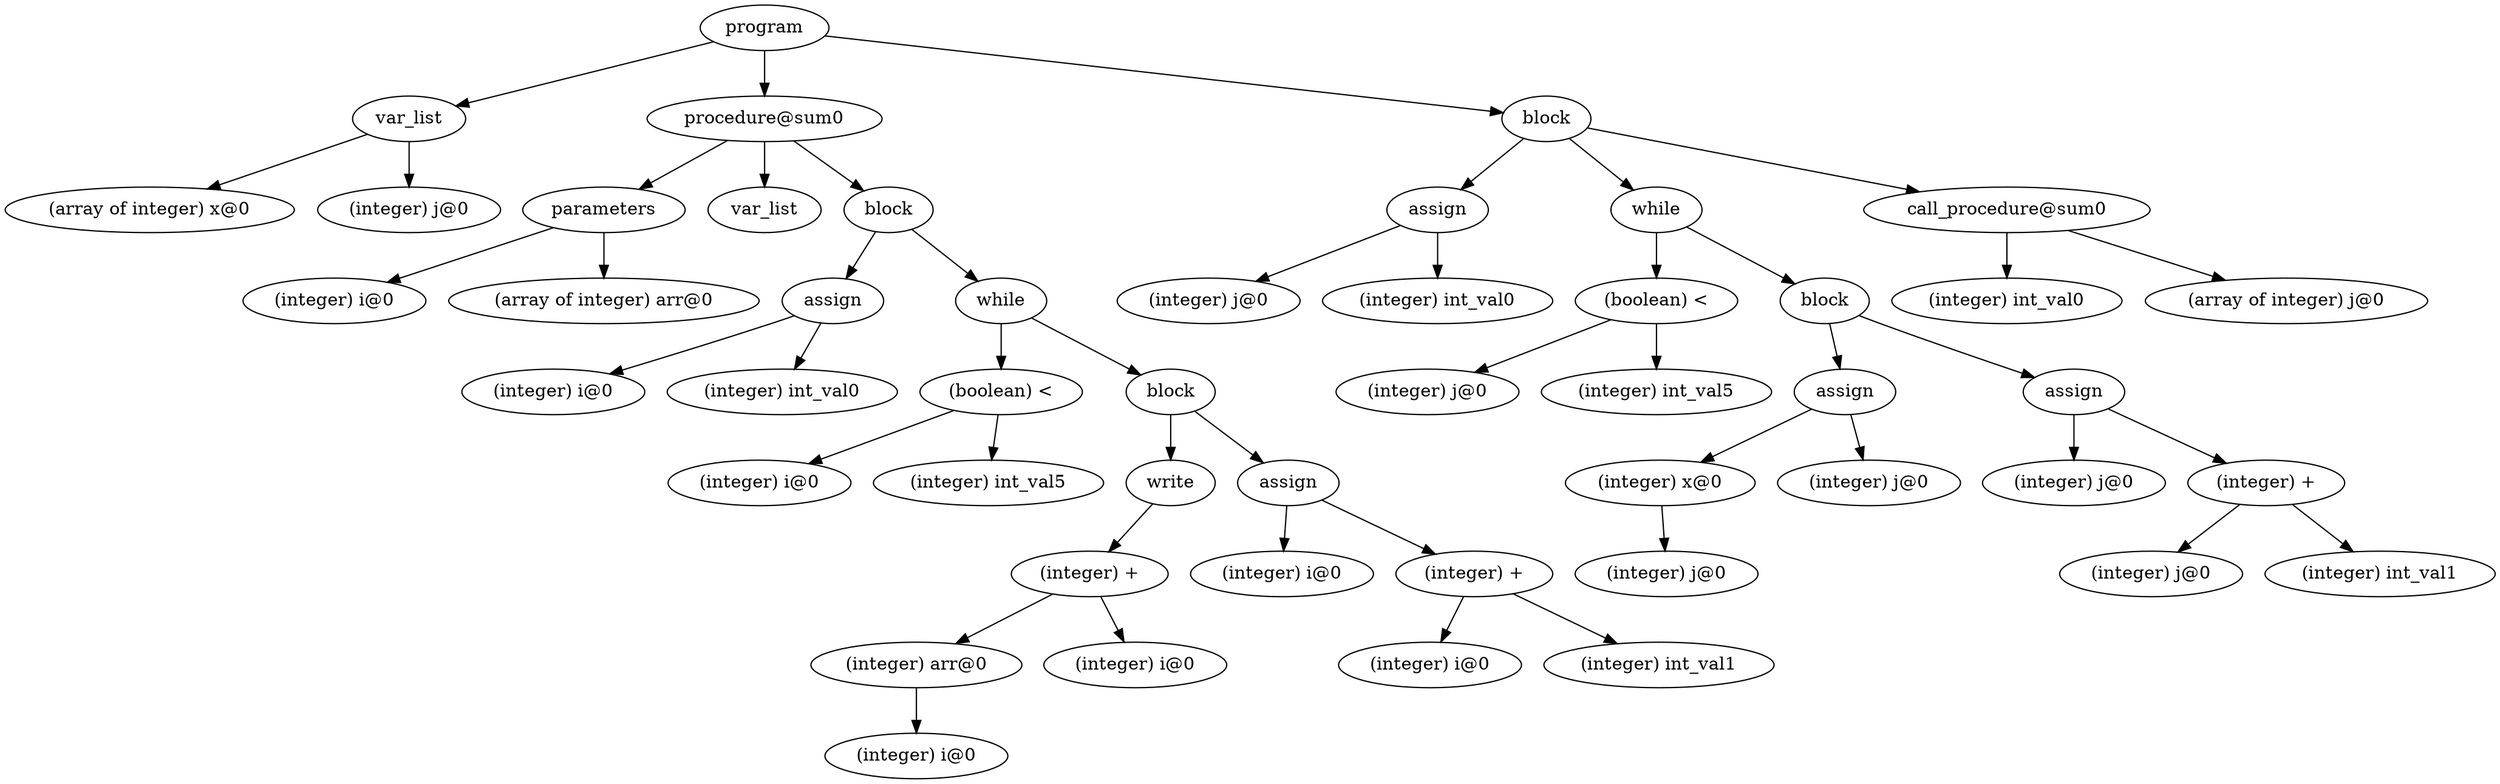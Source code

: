 digraph {
graph [ordering="out"];
node0[label="program"];
node1[label="var_list"];
node2[label="(array of integer) x@0"];
node1 -> node2;
node3[label="(integer) j@0"];
node1 -> node3;
node0 -> node1;
node4[label="procedure@sum0"];
node5[label="parameters"];
node6[label="(integer) i@0"];
node5 -> node6;
node7[label="(array of integer) arr@0"];
node5 -> node7;
node4 -> node5;
node8[label="var_list"];
node4 -> node8;
node9[label="block"];
node10[label="assign"];
node11[label="(integer) i@0"];
node10 -> node11;
node12[label="(integer) int_val0"];
node10 -> node12;
node9 -> node10;
node13[label="while"];
node14[label="(boolean) <"];
node15[label="(integer) i@0"];
node14 -> node15;
node16[label="(integer) int_val5"];
node14 -> node16;
node13 -> node14;
node17[label="block"];
node18[label="write"];
node19[label="(integer) +"];
node20[label="(integer) arr@0"];
node21[label="(integer) i@0"];
node20 -> node21;
node19 -> node20;
node22[label="(integer) i@0"];
node19 -> node22;
node18 -> node19;
node17 -> node18;
node23[label="assign"];
node24[label="(integer) i@0"];
node23 -> node24;
node25[label="(integer) +"];
node26[label="(integer) i@0"];
node25 -> node26;
node27[label="(integer) int_val1"];
node25 -> node27;
node23 -> node25;
node17 -> node23;
node13 -> node17;
node9 -> node13;
node4 -> node9;
node0 -> node4;
node28[label="block"];
node29[label="assign"];
node30[label="(integer) j@0"];
node29 -> node30;
node31[label="(integer) int_val0"];
node29 -> node31;
node28 -> node29;
node32[label="while"];
node33[label="(boolean) <"];
node34[label="(integer) j@0"];
node33 -> node34;
node35[label="(integer) int_val5"];
node33 -> node35;
node32 -> node33;
node36[label="block"];
node37[label="assign"];
node38[label="(integer) x@0"];
node39[label="(integer) j@0"];
node38 -> node39;
node37 -> node38;
node40[label="(integer) j@0"];
node37 -> node40;
node36 -> node37;
node41[label="assign"];
node42[label="(integer) j@0"];
node41 -> node42;
node43[label="(integer) +"];
node44[label="(integer) j@0"];
node43 -> node44;
node45[label="(integer) int_val1"];
node43 -> node45;
node41 -> node43;
node36 -> node41;
node32 -> node36;
node28 -> node32;
node46[label="call_procedure@sum0"];
node47[label="(integer) int_val0"];
node46 -> node47;
node48[label="(array of integer) j@0"];
node46 -> node48;
node28 -> node46;
node0 -> node28;
}

